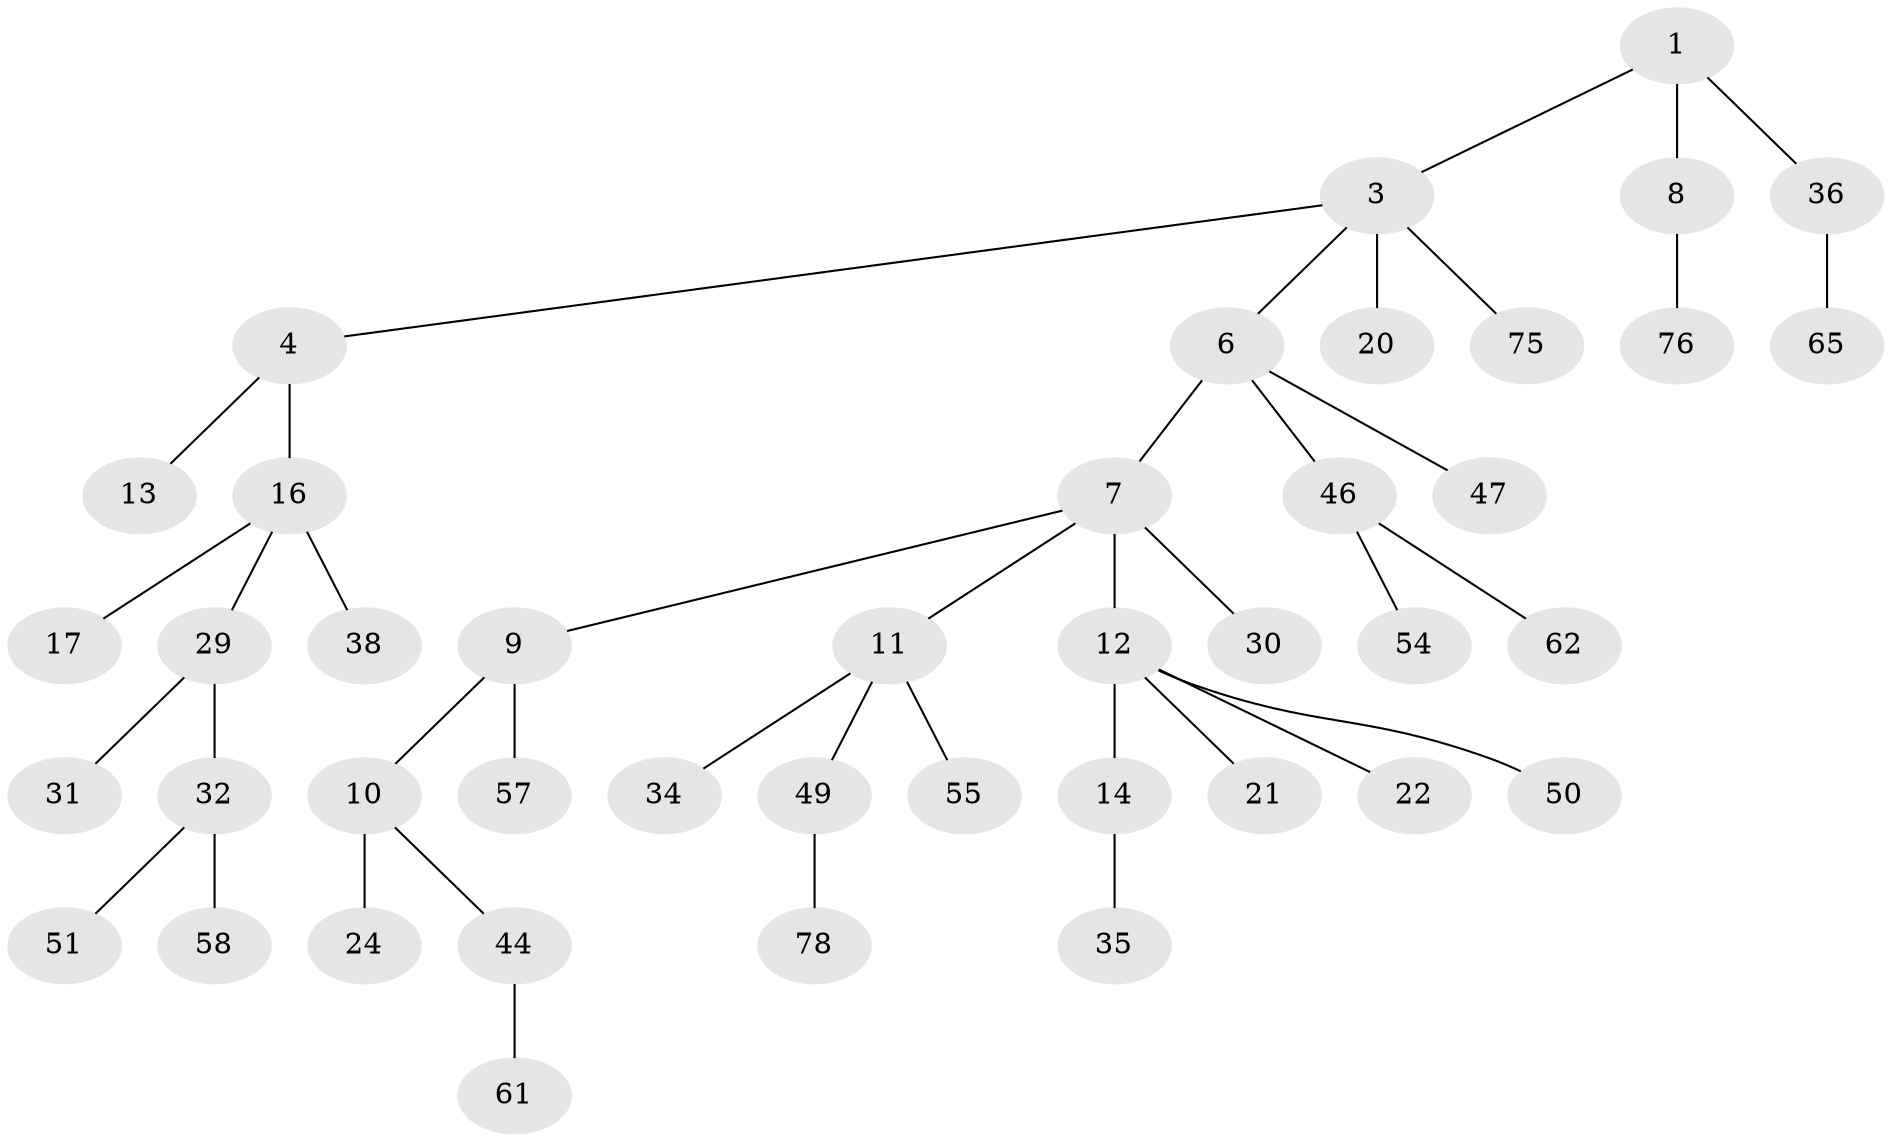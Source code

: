 // original degree distribution, {2: 0.2619047619047619, 3: 0.11904761904761904, 4: 0.09523809523809523, 5: 0.047619047619047616, 1: 0.47619047619047616}
// Generated by graph-tools (version 1.1) at 2025/19/03/04/25 18:19:05]
// undirected, 42 vertices, 41 edges
graph export_dot {
graph [start="1"]
  node [color=gray90,style=filled];
  1 [super="+2"];
  3 [super="+5"];
  4 [super="+59"];
  6 [super="+64"];
  7;
  8;
  9 [super="+15+60"];
  10 [super="+43"];
  11 [super="+41+18+23+25"];
  12;
  13;
  14;
  16;
  17;
  20 [super="+42"];
  21;
  22 [super="+66"];
  24 [super="+39+80"];
  29;
  30;
  31;
  32 [super="+37+83+52"];
  34;
  35 [super="+40"];
  36 [super="+53"];
  38;
  44 [super="+56+45"];
  46;
  47;
  49;
  50;
  51 [super="+72+84"];
  54;
  55 [super="+74"];
  57;
  58;
  61;
  62;
  65;
  75;
  76;
  78;
  1 -- 36;
  1 -- 8;
  1 -- 3;
  3 -- 4;
  3 -- 75;
  3 -- 20;
  3 -- 6;
  4 -- 13;
  4 -- 16;
  6 -- 7;
  6 -- 46;
  6 -- 47;
  7 -- 9;
  7 -- 11;
  7 -- 12;
  7 -- 30;
  8 -- 76;
  9 -- 10;
  9 -- 57;
  10 -- 24;
  10 -- 44;
  11 -- 55;
  11 -- 34;
  11 -- 49;
  12 -- 14;
  12 -- 21;
  12 -- 22;
  12 -- 50;
  14 -- 35;
  16 -- 17;
  16 -- 29;
  16 -- 38;
  29 -- 31;
  29 -- 32;
  32 -- 51;
  32 -- 58;
  36 -- 65;
  44 -- 61;
  46 -- 54;
  46 -- 62;
  49 -- 78;
}
